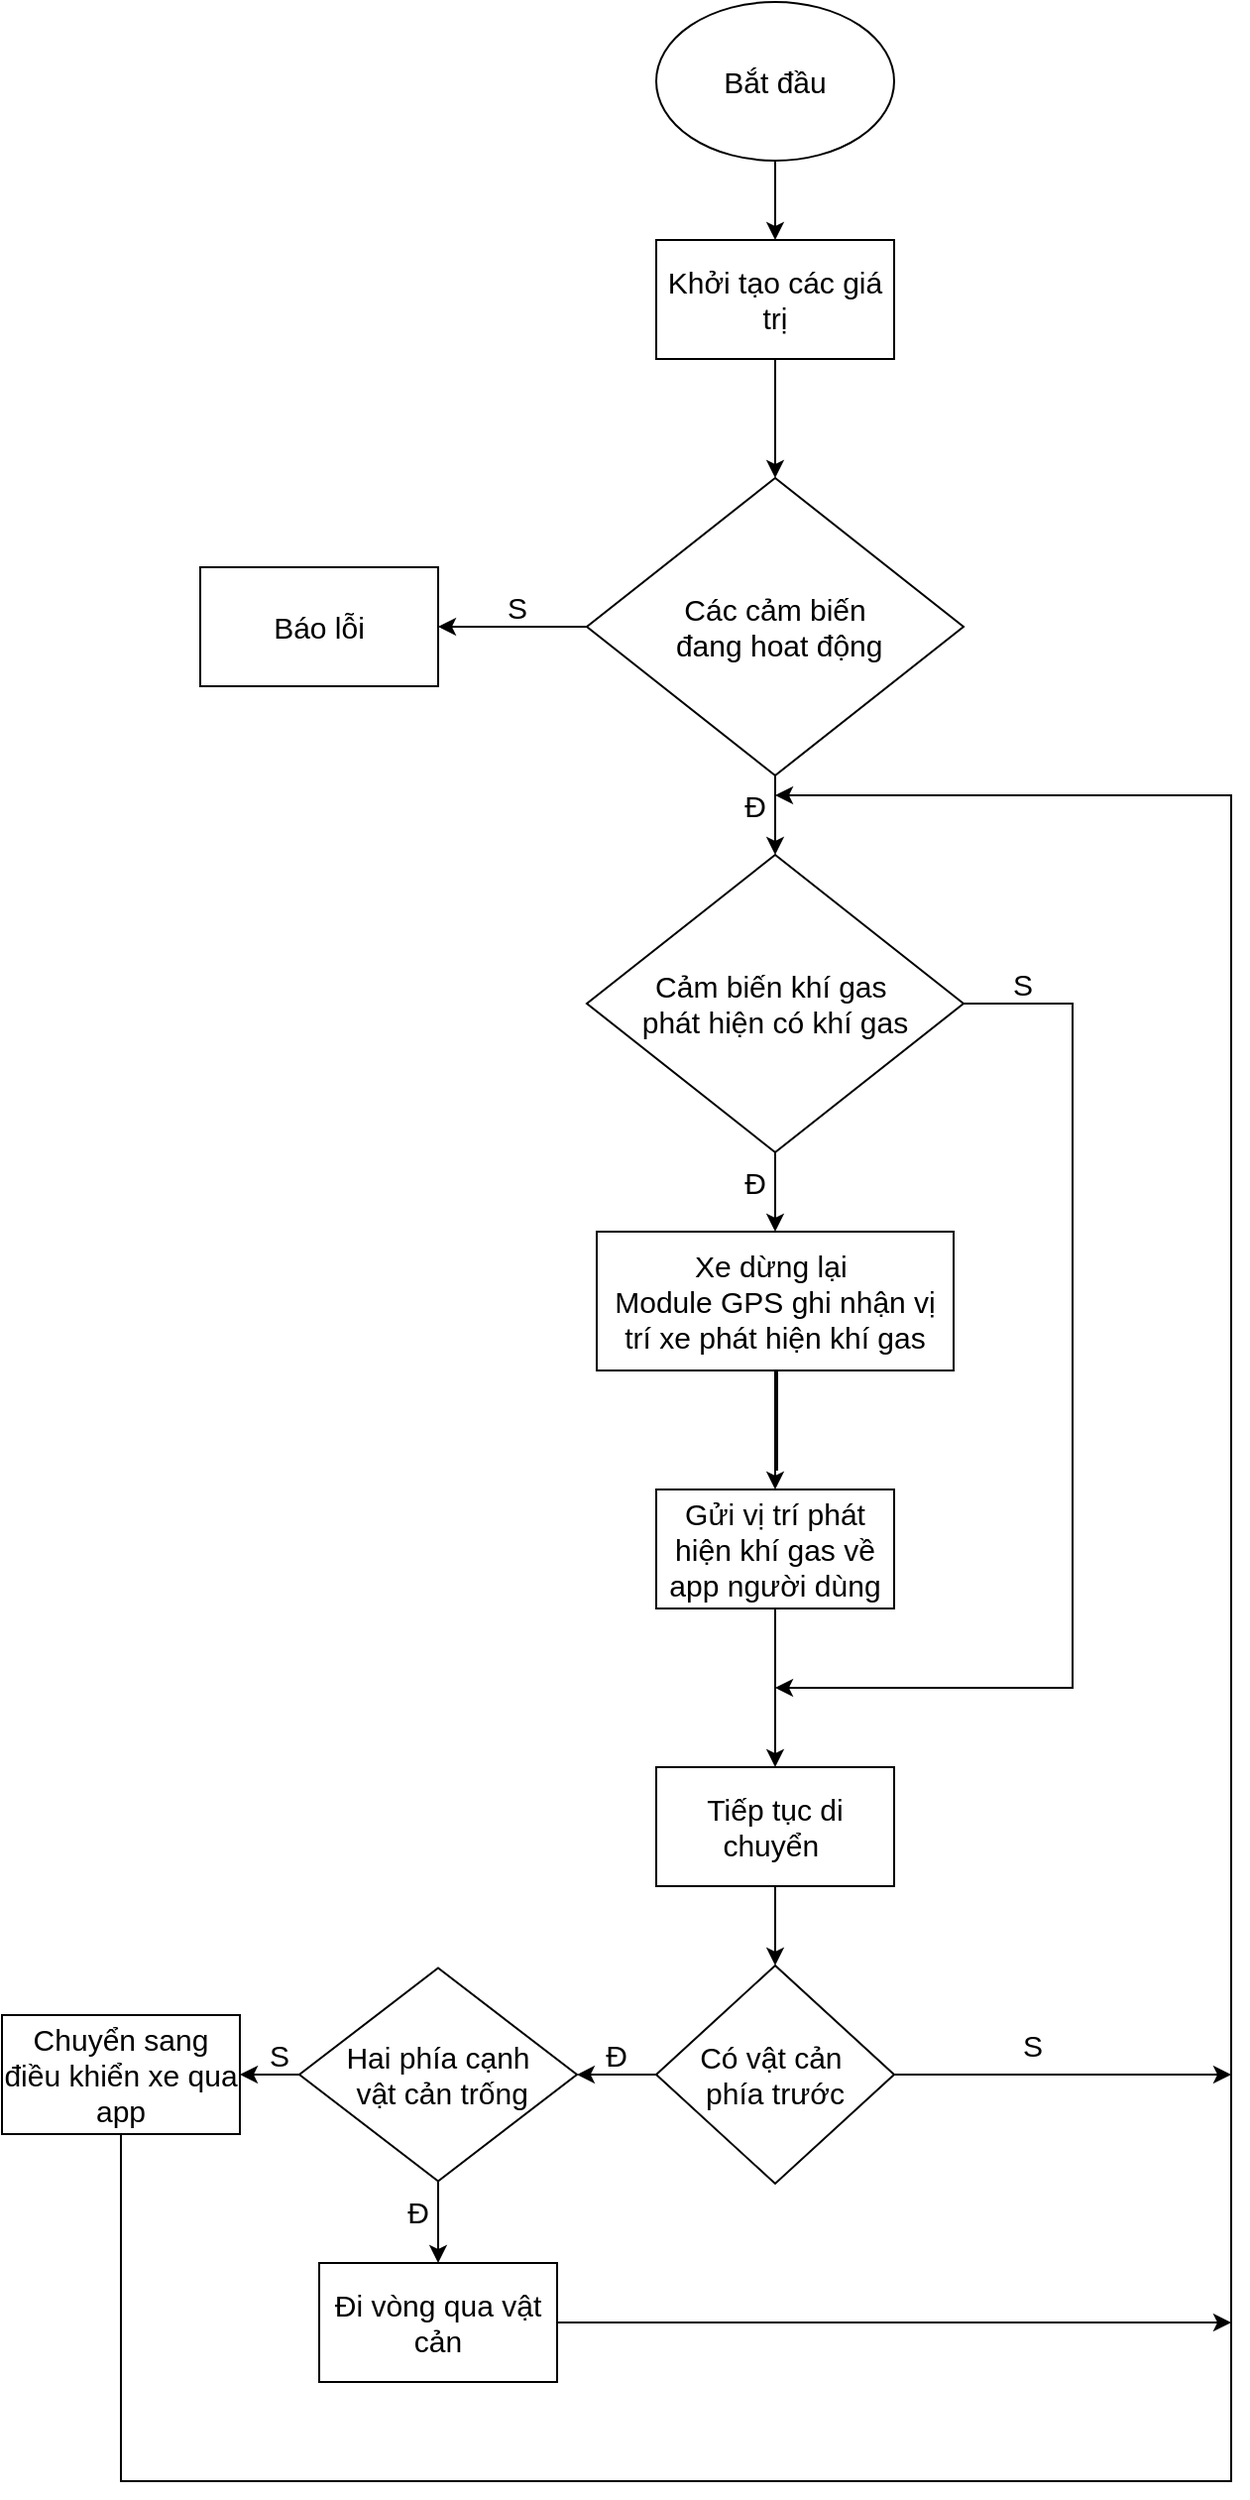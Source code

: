 <mxfile version="26.1.1">
  <diagram name="Page-1" id="8bBboVomVfUArQZ1zMXP">
    <mxGraphModel dx="1593" dy="821" grid="1" gridSize="10" guides="1" tooltips="1" connect="1" arrows="1" fold="1" page="1" pageScale="1" pageWidth="1100" pageHeight="850" background="#ffffff" math="0" shadow="0">
      <root>
        <mxCell id="0" />
        <mxCell id="1" parent="0" />
        <mxCell id="LVusl3zHXLKCiGyLEWJ1-3" value="" style="edgeStyle=orthogonalEdgeStyle;rounded=0;orthogonalLoop=1;jettySize=auto;html=1;fontSize=15;" parent="1" source="LVusl3zHXLKCiGyLEWJ1-1" target="LVusl3zHXLKCiGyLEWJ1-2" edge="1">
          <mxGeometry relative="1" as="geometry" />
        </mxCell>
        <mxCell id="LVusl3zHXLKCiGyLEWJ1-1" value="Bắt đầu" style="ellipse;whiteSpace=wrap;html=1;fontSize=15;" parent="1" vertex="1">
          <mxGeometry x="400" y="70" width="120" height="80" as="geometry" />
        </mxCell>
        <mxCell id="LVusl3zHXLKCiGyLEWJ1-5" value="" style="edgeStyle=orthogonalEdgeStyle;rounded=0;orthogonalLoop=1;jettySize=auto;html=1;fontSize=15;" parent="1" source="LVusl3zHXLKCiGyLEWJ1-2" target="LVusl3zHXLKCiGyLEWJ1-4" edge="1">
          <mxGeometry relative="1" as="geometry" />
        </mxCell>
        <mxCell id="LVusl3zHXLKCiGyLEWJ1-2" value="Khởi tạo các giá trị" style="whiteSpace=wrap;html=1;fontSize=15;" parent="1" vertex="1">
          <mxGeometry x="400" y="190" width="120" height="60" as="geometry" />
        </mxCell>
        <mxCell id="LVusl3zHXLKCiGyLEWJ1-7" value="" style="edgeStyle=orthogonalEdgeStyle;rounded=0;orthogonalLoop=1;jettySize=auto;html=1;fontSize=15;" parent="1" source="LVusl3zHXLKCiGyLEWJ1-4" target="LVusl3zHXLKCiGyLEWJ1-6" edge="1">
          <mxGeometry relative="1" as="geometry" />
        </mxCell>
        <mxCell id="LVusl3zHXLKCiGyLEWJ1-9" value="" style="edgeStyle=orthogonalEdgeStyle;rounded=0;orthogonalLoop=1;jettySize=auto;html=1;fontSize=15;" parent="1" source="LVusl3zHXLKCiGyLEWJ1-4" target="LVusl3zHXLKCiGyLEWJ1-8" edge="1">
          <mxGeometry relative="1" as="geometry" />
        </mxCell>
        <mxCell id="LVusl3zHXLKCiGyLEWJ1-4" value="Các cảm biến&lt;div style=&quot;font-size: 15px;&quot;&gt;&amp;nbsp;đang hoat động&lt;/div&gt;" style="rhombus;whiteSpace=wrap;html=1;fontSize=15;" parent="1" vertex="1">
          <mxGeometry x="365" y="310" width="190" height="150" as="geometry" />
        </mxCell>
        <mxCell id="LVusl3zHXLKCiGyLEWJ1-6" value="Báo lỗi" style="whiteSpace=wrap;html=1;fontSize=15;" parent="1" vertex="1">
          <mxGeometry x="170" y="355" width="120" height="60" as="geometry" />
        </mxCell>
        <mxCell id="LVusl3zHXLKCiGyLEWJ1-13" value="" style="edgeStyle=orthogonalEdgeStyle;rounded=0;orthogonalLoop=1;jettySize=auto;html=1;fontSize=15;" parent="1" target="LVusl3zHXLKCiGyLEWJ1-12" edge="1">
          <mxGeometry relative="1" as="geometry">
            <mxPoint x="460" y="810" as="sourcePoint" />
            <Array as="points">
              <mxPoint x="461" y="810" />
              <mxPoint x="461" y="760" />
              <mxPoint x="460" y="760" />
            </Array>
          </mxGeometry>
        </mxCell>
        <mxCell id="LH1yrVbtGBph_f7hljLc-2" value="" style="edgeStyle=orthogonalEdgeStyle;rounded=0;orthogonalLoop=1;jettySize=auto;html=1;" parent="1" source="LVusl3zHXLKCiGyLEWJ1-8" target="LH1yrVbtGBph_f7hljLc-1" edge="1">
          <mxGeometry relative="1" as="geometry" />
        </mxCell>
        <mxCell id="LVusl3zHXLKCiGyLEWJ1-8" value="Cảm biến khí gas&amp;nbsp;&lt;div style=&quot;font-size: 15px;&quot;&gt;phát hiện có khí gas&lt;/div&gt;" style="rhombus;whiteSpace=wrap;html=1;fontSize=15;" parent="1" vertex="1">
          <mxGeometry x="365" y="500" width="190" height="150" as="geometry" />
        </mxCell>
        <mxCell id="LVusl3zHXLKCiGyLEWJ1-15" value="" style="edgeStyle=orthogonalEdgeStyle;rounded=0;orthogonalLoop=1;jettySize=auto;html=1;fontSize=15;" parent="1" source="LVusl3zHXLKCiGyLEWJ1-12" target="LVusl3zHXLKCiGyLEWJ1-14" edge="1">
          <mxGeometry relative="1" as="geometry" />
        </mxCell>
        <mxCell id="LVusl3zHXLKCiGyLEWJ1-12" value="Gửi vị trí phát hiện khí gas về app người dùng" style="whiteSpace=wrap;html=1;fontSize=15;" parent="1" vertex="1">
          <mxGeometry x="400" y="820" width="120" height="60" as="geometry" />
        </mxCell>
        <mxCell id="LVusl3zHXLKCiGyLEWJ1-23" value="" style="edgeStyle=orthogonalEdgeStyle;rounded=0;orthogonalLoop=1;jettySize=auto;html=1;fontSize=15;" parent="1" source="LVusl3zHXLKCiGyLEWJ1-14" target="LVusl3zHXLKCiGyLEWJ1-22" edge="1">
          <mxGeometry relative="1" as="geometry" />
        </mxCell>
        <mxCell id="LVusl3zHXLKCiGyLEWJ1-14" value="Tiếp tục di chuyển&amp;nbsp;" style="whiteSpace=wrap;html=1;fontSize=15;" parent="1" vertex="1">
          <mxGeometry x="400" y="960" width="120" height="60" as="geometry" />
        </mxCell>
        <mxCell id="LVusl3zHXLKCiGyLEWJ1-16" value="" style="endArrow=classic;html=1;rounded=0;exitX=1;exitY=0.5;exitDx=0;exitDy=0;fontSize=15;" parent="1" source="LVusl3zHXLKCiGyLEWJ1-8" edge="1">
          <mxGeometry width="50" height="50" relative="1" as="geometry">
            <mxPoint x="550" y="610" as="sourcePoint" />
            <mxPoint x="460" y="920" as="targetPoint" />
            <Array as="points">
              <mxPoint x="610" y="575" />
              <mxPoint x="610" y="770" />
              <mxPoint x="610" y="920" />
            </Array>
          </mxGeometry>
        </mxCell>
        <mxCell id="LVusl3zHXLKCiGyLEWJ1-17" value="Đ" style="text;html=1;align=center;verticalAlign=middle;whiteSpace=wrap;rounded=0;fontSize=15;" parent="1" vertex="1">
          <mxGeometry x="420" y="650" width="60" height="30" as="geometry" />
        </mxCell>
        <mxCell id="LVusl3zHXLKCiGyLEWJ1-18" value="S" style="text;html=1;align=center;verticalAlign=middle;whiteSpace=wrap;rounded=0;fontSize=15;" parent="1" vertex="1">
          <mxGeometry x="555" y="550" width="60" height="30" as="geometry" />
        </mxCell>
        <mxCell id="LVusl3zHXLKCiGyLEWJ1-19" value="Đ" style="text;html=1;align=center;verticalAlign=middle;whiteSpace=wrap;rounded=0;fontSize=15;" parent="1" vertex="1">
          <mxGeometry x="420" y="460" width="60" height="30" as="geometry" />
        </mxCell>
        <mxCell id="LVusl3zHXLKCiGyLEWJ1-21" value="S" style="text;html=1;align=center;verticalAlign=middle;whiteSpace=wrap;rounded=0;fontSize=15;" parent="1" vertex="1">
          <mxGeometry x="300" y="360" width="60" height="30" as="geometry" />
        </mxCell>
        <mxCell id="LVusl3zHXLKCiGyLEWJ1-25" value="" style="edgeStyle=orthogonalEdgeStyle;rounded=0;orthogonalLoop=1;jettySize=auto;html=1;fontSize=15;" parent="1" source="LVusl3zHXLKCiGyLEWJ1-22" target="LVusl3zHXLKCiGyLEWJ1-24" edge="1">
          <mxGeometry relative="1" as="geometry" />
        </mxCell>
        <mxCell id="LVusl3zHXLKCiGyLEWJ1-22" value="Có vật cản&amp;nbsp;&lt;div style=&quot;font-size: 15px;&quot;&gt;phía trước&lt;/div&gt;" style="rhombus;whiteSpace=wrap;html=1;fontSize=15;" parent="1" vertex="1">
          <mxGeometry x="400" y="1060" width="120" height="110" as="geometry" />
        </mxCell>
        <mxCell id="LVusl3zHXLKCiGyLEWJ1-27" value="" style="edgeStyle=orthogonalEdgeStyle;rounded=0;orthogonalLoop=1;jettySize=auto;html=1;fontSize=15;" parent="1" source="LVusl3zHXLKCiGyLEWJ1-24" target="LVusl3zHXLKCiGyLEWJ1-26" edge="1">
          <mxGeometry relative="1" as="geometry" />
        </mxCell>
        <mxCell id="LVusl3zHXLKCiGyLEWJ1-29" value="" style="edgeStyle=orthogonalEdgeStyle;rounded=0;orthogonalLoop=1;jettySize=auto;html=1;fontSize=15;" parent="1" source="LVusl3zHXLKCiGyLEWJ1-24" target="LVusl3zHXLKCiGyLEWJ1-28" edge="1">
          <mxGeometry relative="1" as="geometry" />
        </mxCell>
        <mxCell id="LVusl3zHXLKCiGyLEWJ1-24" value="Hai phía cạnh&lt;div style=&quot;font-size: 15px;&quot;&gt;&amp;nbsp;vật cản trống&lt;/div&gt;" style="rhombus;whiteSpace=wrap;html=1;fontSize=15;" parent="1" vertex="1">
          <mxGeometry x="220" y="1061.25" width="140" height="107.5" as="geometry" />
        </mxCell>
        <mxCell id="LVusl3zHXLKCiGyLEWJ1-26" value="Đi vòng qua vật cản" style="whiteSpace=wrap;html=1;fontSize=15;" parent="1" vertex="1">
          <mxGeometry x="230" y="1210" width="120" height="60" as="geometry" />
        </mxCell>
        <mxCell id="LVusl3zHXLKCiGyLEWJ1-28" value="Chuyển sang điều khiển xe qua app" style="whiteSpace=wrap;html=1;fontSize=15;" parent="1" vertex="1">
          <mxGeometry x="70" y="1085" width="120" height="60" as="geometry" />
        </mxCell>
        <mxCell id="LVusl3zHXLKCiGyLEWJ1-30" value="S" style="text;html=1;align=center;verticalAlign=middle;whiteSpace=wrap;rounded=0;fontSize=15;" parent="1" vertex="1">
          <mxGeometry x="180" y="1090" width="60" height="30" as="geometry" />
        </mxCell>
        <mxCell id="LVusl3zHXLKCiGyLEWJ1-31" value="Đ" style="text;html=1;align=center;verticalAlign=middle;whiteSpace=wrap;rounded=0;fontSize=15;" parent="1" vertex="1">
          <mxGeometry x="250" y="1168.75" width="60" height="30" as="geometry" />
        </mxCell>
        <mxCell id="LVusl3zHXLKCiGyLEWJ1-32" value="Đ" style="text;html=1;align=center;verticalAlign=middle;whiteSpace=wrap;rounded=0;fontSize=15;" parent="1" vertex="1">
          <mxGeometry x="350" y="1090" width="60" height="30" as="geometry" />
        </mxCell>
        <mxCell id="LVusl3zHXLKCiGyLEWJ1-33" value="" style="endArrow=classic;html=1;rounded=0;exitX=0.5;exitY=1;exitDx=0;exitDy=0;fontSize=15;" parent="1" source="LVusl3zHXLKCiGyLEWJ1-28" edge="1">
          <mxGeometry width="50" height="50" relative="1" as="geometry">
            <mxPoint x="130" y="1155" as="sourcePoint" />
            <mxPoint x="460" y="470" as="targetPoint" />
            <Array as="points">
              <mxPoint x="130" y="1320" />
              <mxPoint x="690" y="1320" />
              <mxPoint x="690" y="470" />
            </Array>
          </mxGeometry>
        </mxCell>
        <mxCell id="LVusl3zHXLKCiGyLEWJ1-34" value="" style="endArrow=classic;html=1;rounded=0;exitX=1;exitY=0.5;exitDx=0;exitDy=0;fontSize=15;" parent="1" source="LVusl3zHXLKCiGyLEWJ1-26" edge="1">
          <mxGeometry width="50" height="50" relative="1" as="geometry">
            <mxPoint x="470" y="1010" as="sourcePoint" />
            <mxPoint x="690" y="1240" as="targetPoint" />
          </mxGeometry>
        </mxCell>
        <mxCell id="LVusl3zHXLKCiGyLEWJ1-35" value="" style="endArrow=classic;html=1;rounded=0;exitX=1;exitY=0.5;exitDx=0;exitDy=0;fontSize=15;" parent="1" source="LVusl3zHXLKCiGyLEWJ1-22" edge="1">
          <mxGeometry width="50" height="50" relative="1" as="geometry">
            <mxPoint x="330" y="810" as="sourcePoint" />
            <mxPoint x="690" y="1115" as="targetPoint" />
          </mxGeometry>
        </mxCell>
        <mxCell id="LVusl3zHXLKCiGyLEWJ1-37" value="S" style="text;html=1;align=center;verticalAlign=middle;whiteSpace=wrap;rounded=0;fontSize=15;" parent="1" vertex="1">
          <mxGeometry x="560" y="1085" width="60" height="30" as="geometry" />
        </mxCell>
        <mxCell id="LH1yrVbtGBph_f7hljLc-1" value="Xe dừng lại&amp;nbsp;&lt;div&gt;Module GPS ghi nhận vị trí xe phát hiện khí gas&lt;/div&gt;" style="whiteSpace=wrap;html=1;fontSize=15;" parent="1" vertex="1">
          <mxGeometry x="370" y="690" width="180" height="70" as="geometry" />
        </mxCell>
      </root>
    </mxGraphModel>
  </diagram>
</mxfile>
